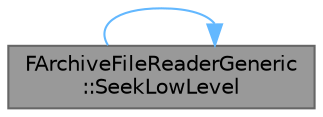 digraph "FArchiveFileReaderGeneric::SeekLowLevel"
{
 // INTERACTIVE_SVG=YES
 // LATEX_PDF_SIZE
  bgcolor="transparent";
  edge [fontname=Helvetica,fontsize=10,labelfontname=Helvetica,labelfontsize=10];
  node [fontname=Helvetica,fontsize=10,shape=box,height=0.2,width=0.4];
  rankdir="LR";
  Node1 [id="Node000001",label="FArchiveFileReaderGeneric\l::SeekLowLevel",height=0.2,width=0.4,color="gray40", fillcolor="grey60", style="filled", fontcolor="black",tooltip="Platform specific seek."];
  Node1 -> Node1 [id="edge1_Node000001_Node000001",color="steelblue1",style="solid",tooltip=" "];
}
